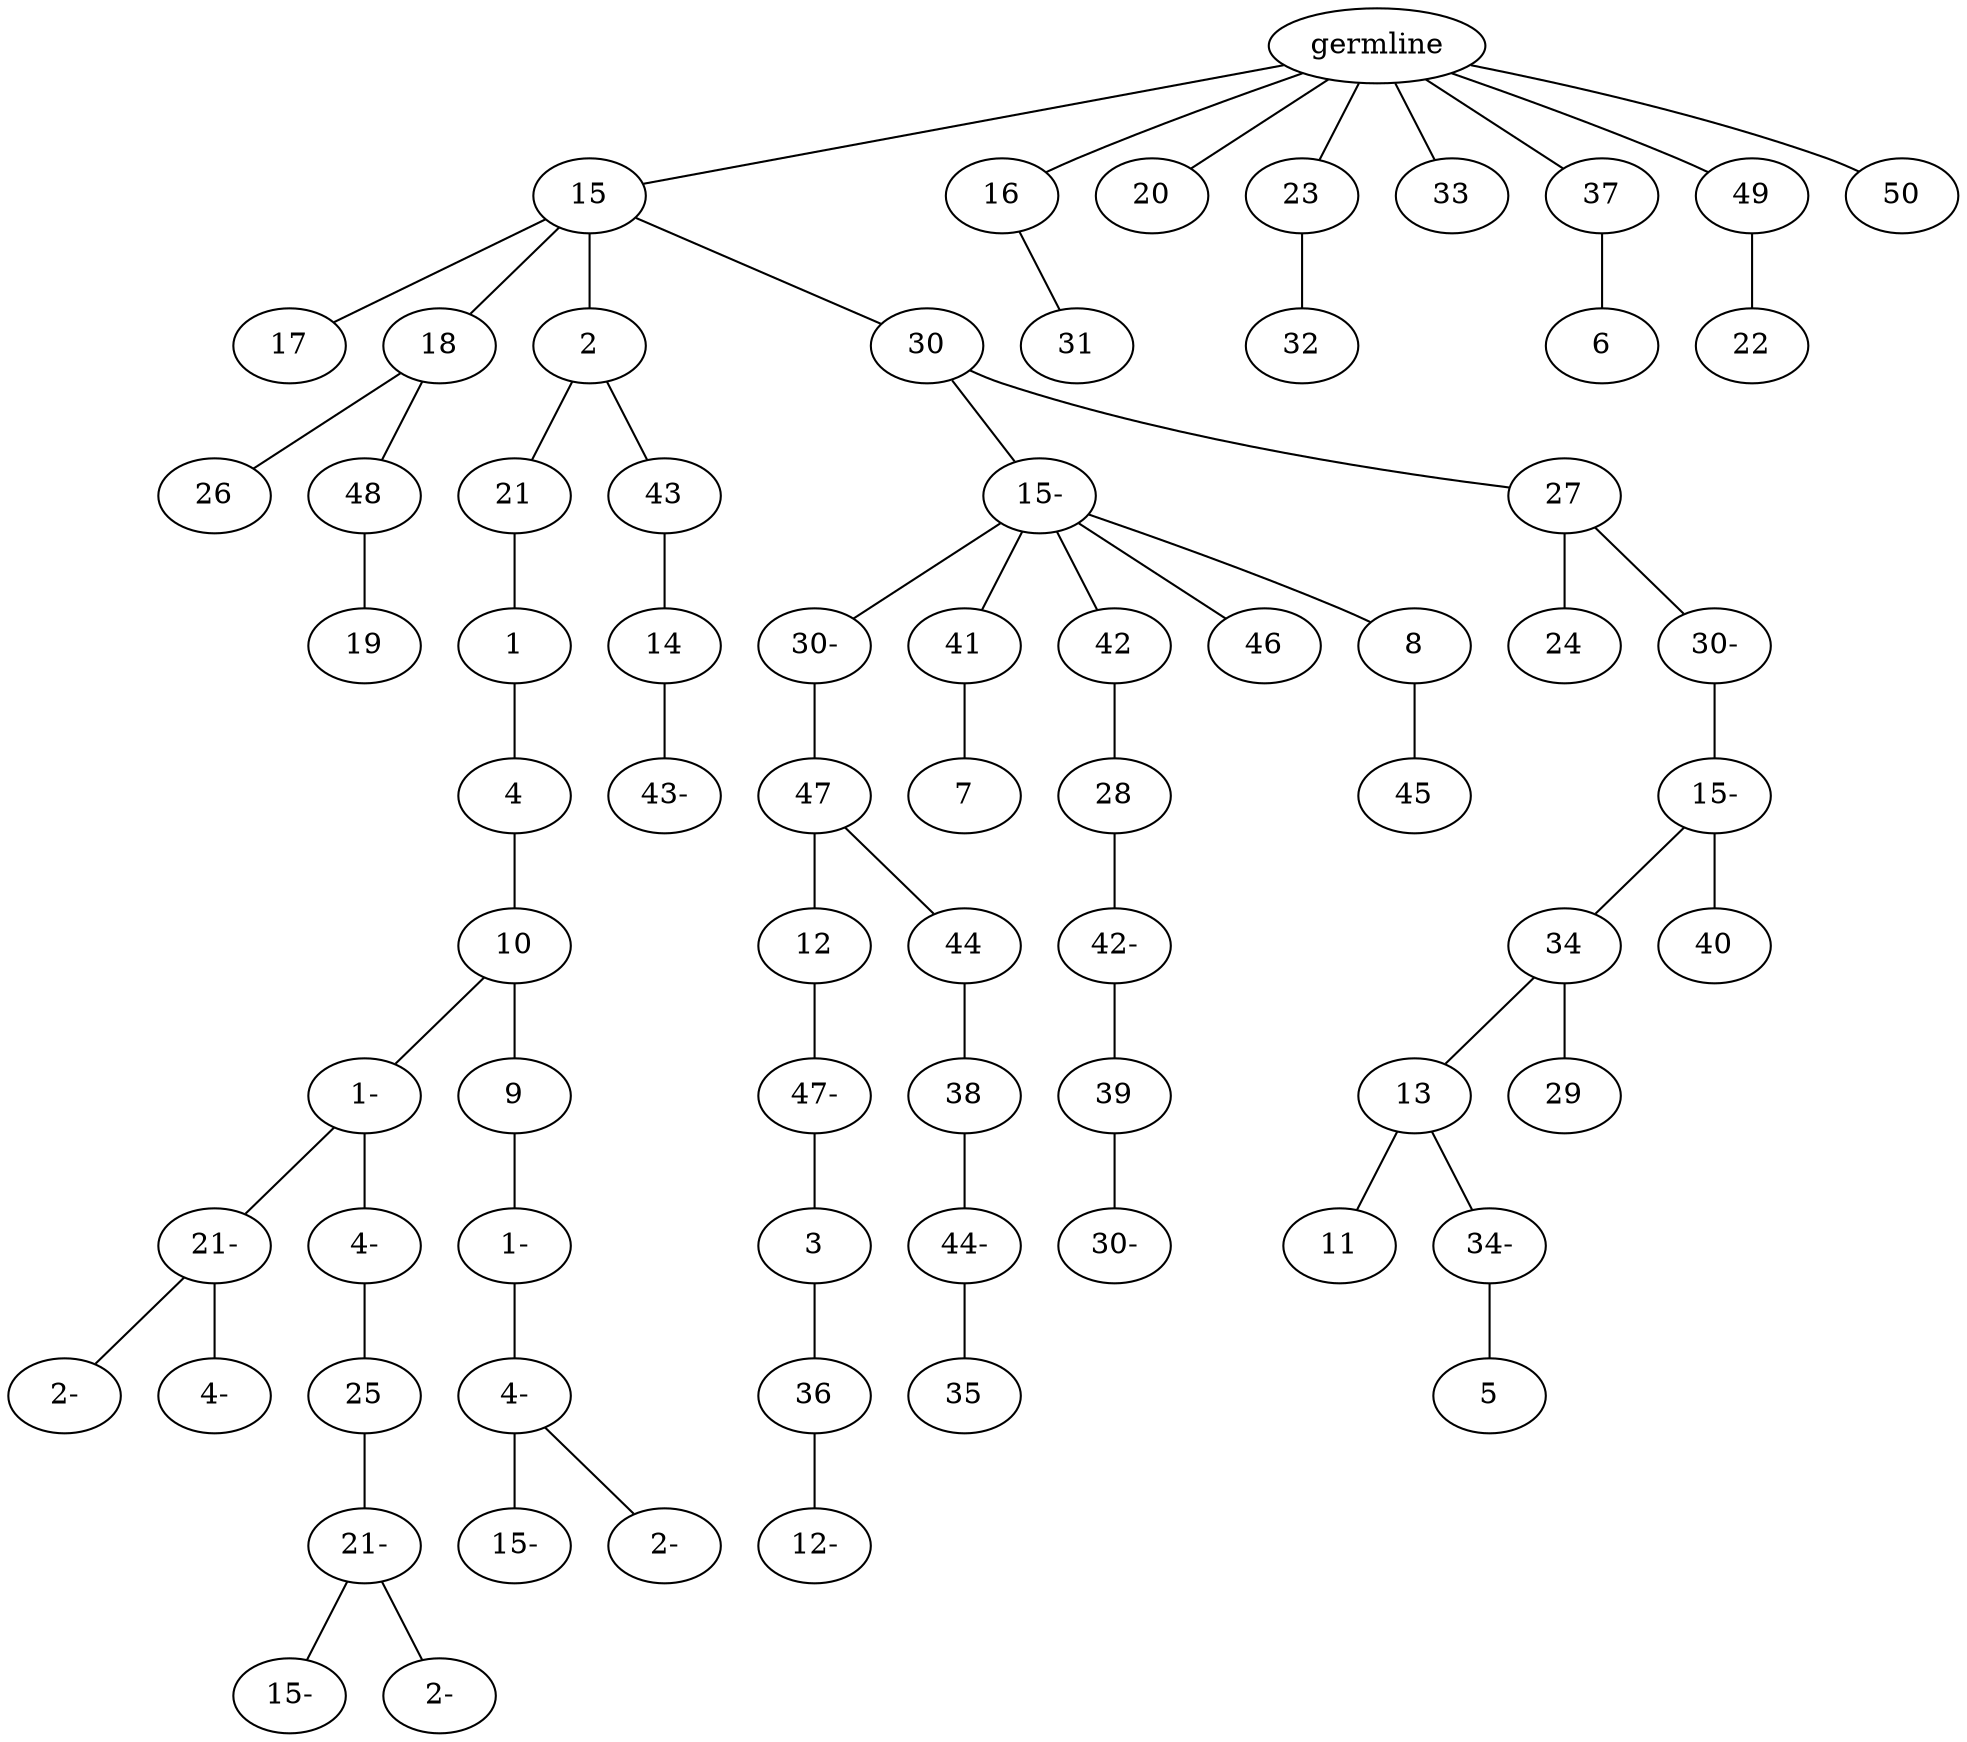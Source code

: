 graph tree {
    "140135409622848" [label="germline"];
    "140135407798928" [label="15"];
    "140135407294544" [label="17"];
    "140135407293104" [label="18"];
    "140135407313248" [label="26"];
    "140135407312960" [label="48"];
    "140135407313296" [label="19"];
    "140135407296272" [label="2"];
    "140135407314064" [label="21"];
    "140135407313776" [label="1"];
    "140135407313968" [label="4"];
    "140135407314400" [label="10"];
    "140135407314688" [label="1-"];
    "140135407314976" [label="21-"];
    "140135407315120" [label="2-"];
    "140135407314784" [label="4-"];
    "140135407314832" [label="4-"];
    "140135407315072" [label="25"];
    "140135407315456" [label="21-"];
    "140135408198800" [label="15-"];
    "140135407316224" [label="2-"];
    "140135407314544" [label="9"];
    "140135407316128" [label="1-"];
    "140135407316752" [label="4-"];
    "140135407316368" [label="15-"];
    "140135407316032" [label="2-"];
    "140135407313152" [label="43"];
    "140135407314640" [label="14"];
    "140135407314208" [label="43-"];
    "140135407296464" [label="30"];
    "140135407314256" [label="15-"];
    "140135407314928" [label="30-"];
    "140135407316416" [label="47"];
    "140135407315408" [label="12"];
    "140135407316704" [label="47-"];
    "140135407337920" [label="3"];
    "140135407337968" [label="36"];
    "140135407338256" [label="12-"];
    "140135407315840" [label="44"];
    "140135407316608" [label="38"];
    "140135407337776" [label="44-"];
    "140135407338304" [label="35"];
    "140135407313440" [label="41"];
    "140135407314016" [label="7"];
    "140135407316320" [label="42"];
    "140135407316896" [label="28"];
    "140135407338640" [label="42-"];
    "140135407338400" [label="39"];
    "140135407338352" [label="30-"];
    "140135407314448" [label="46"];
    "140135407316656" [label="8"];
    "140135407337680" [label="45"];
    "140135407313344" [label="27"];
    "140135407313536" [label="24"];
    "140135407339216" [label="30-"];
    "140135407338016" [label="15-"];
    "140135407338064" [label="34"];
    "140135407339408" [label="13"];
    "140135407339888" [label="11"];
    "140135407339648" [label="34-"];
    "140135407340224" [label="5"];
    "140135407338880" [label="29"];
    "140135407339168" [label="40"];
    "140135407295408" [label="16"];
    "140135407315216" [label="31"];
    "140135407295936" [label="20"];
    "140135407296320" [label="23"];
    "140135407340464" [label="32"];
    "140135407315504" [label="33"];
    "140135407296368" [label="37"];
    "140135407339504" [label="6"];
    "140135407339984" [label="49"];
    "140135407338496" [label="22"];
    "140135407340656" [label="50"];
    "140135409622848" -- "140135407798928";
    "140135409622848" -- "140135407295408";
    "140135409622848" -- "140135407295936";
    "140135409622848" -- "140135407296320";
    "140135409622848" -- "140135407315504";
    "140135409622848" -- "140135407296368";
    "140135409622848" -- "140135407339984";
    "140135409622848" -- "140135407340656";
    "140135407798928" -- "140135407294544";
    "140135407798928" -- "140135407293104";
    "140135407798928" -- "140135407296272";
    "140135407798928" -- "140135407296464";
    "140135407293104" -- "140135407313248";
    "140135407293104" -- "140135407312960";
    "140135407312960" -- "140135407313296";
    "140135407296272" -- "140135407314064";
    "140135407296272" -- "140135407313152";
    "140135407314064" -- "140135407313776";
    "140135407313776" -- "140135407313968";
    "140135407313968" -- "140135407314400";
    "140135407314400" -- "140135407314688";
    "140135407314400" -- "140135407314544";
    "140135407314688" -- "140135407314976";
    "140135407314688" -- "140135407314832";
    "140135407314976" -- "140135407315120";
    "140135407314976" -- "140135407314784";
    "140135407314832" -- "140135407315072";
    "140135407315072" -- "140135407315456";
    "140135407315456" -- "140135408198800";
    "140135407315456" -- "140135407316224";
    "140135407314544" -- "140135407316128";
    "140135407316128" -- "140135407316752";
    "140135407316752" -- "140135407316368";
    "140135407316752" -- "140135407316032";
    "140135407313152" -- "140135407314640";
    "140135407314640" -- "140135407314208";
    "140135407296464" -- "140135407314256";
    "140135407296464" -- "140135407313344";
    "140135407314256" -- "140135407314928";
    "140135407314256" -- "140135407313440";
    "140135407314256" -- "140135407316320";
    "140135407314256" -- "140135407314448";
    "140135407314256" -- "140135407316656";
    "140135407314928" -- "140135407316416";
    "140135407316416" -- "140135407315408";
    "140135407316416" -- "140135407315840";
    "140135407315408" -- "140135407316704";
    "140135407316704" -- "140135407337920";
    "140135407337920" -- "140135407337968";
    "140135407337968" -- "140135407338256";
    "140135407315840" -- "140135407316608";
    "140135407316608" -- "140135407337776";
    "140135407337776" -- "140135407338304";
    "140135407313440" -- "140135407314016";
    "140135407316320" -- "140135407316896";
    "140135407316896" -- "140135407338640";
    "140135407338640" -- "140135407338400";
    "140135407338400" -- "140135407338352";
    "140135407316656" -- "140135407337680";
    "140135407313344" -- "140135407313536";
    "140135407313344" -- "140135407339216";
    "140135407339216" -- "140135407338016";
    "140135407338016" -- "140135407338064";
    "140135407338016" -- "140135407339168";
    "140135407338064" -- "140135407339408";
    "140135407338064" -- "140135407338880";
    "140135407339408" -- "140135407339888";
    "140135407339408" -- "140135407339648";
    "140135407339648" -- "140135407340224";
    "140135407295408" -- "140135407315216";
    "140135407296320" -- "140135407340464";
    "140135407296368" -- "140135407339504";
    "140135407339984" -- "140135407338496";
}
